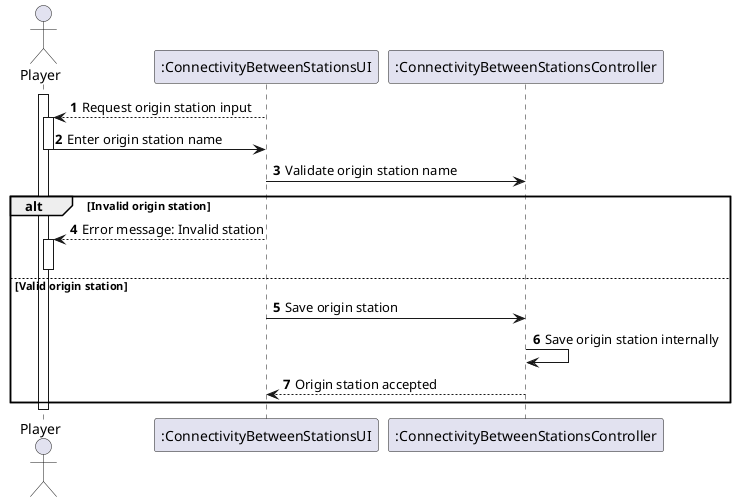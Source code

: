 @startuml partial_origin_selection
skinparam packageStyle rectangle
skinparam shadowing false
skinparam linetype ortho
autonumber

actor "Player" as Player
participant ":ConnectivityBetweenStationsUI" as UI
participant ":ConnectivityBetweenStationsController" as CTRL

activate Player
    UI --> Player : Request origin station input
    activate Player
    Player -> UI : Enter origin station name
    deactivate Player
    UI -> CTRL : Validate origin station name
    alt Invalid origin station
        UI --> Player : Error message: Invalid station
        activate Player
        deactivate Player
    else Valid origin station
        UI -> CTRL : Save origin station
        CTRL -> CTRL : Save origin station internally
        CTRL --> UI : Origin station accepted
    end
deactivate Player
@enduml
